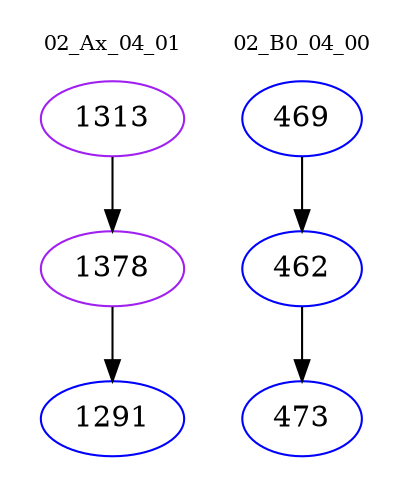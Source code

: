 digraph{
subgraph cluster_0 {
color = white
label = "02_Ax_04_01";
fontsize=10;
T0_1313 [label="1313", color="purple"]
T0_1313 -> T0_1378 [color="black"]
T0_1378 [label="1378", color="purple"]
T0_1378 -> T0_1291 [color="black"]
T0_1291 [label="1291", color="blue"]
}
subgraph cluster_1 {
color = white
label = "02_B0_04_00";
fontsize=10;
T1_469 [label="469", color="blue"]
T1_469 -> T1_462 [color="black"]
T1_462 [label="462", color="blue"]
T1_462 -> T1_473 [color="black"]
T1_473 [label="473", color="blue"]
}
}
